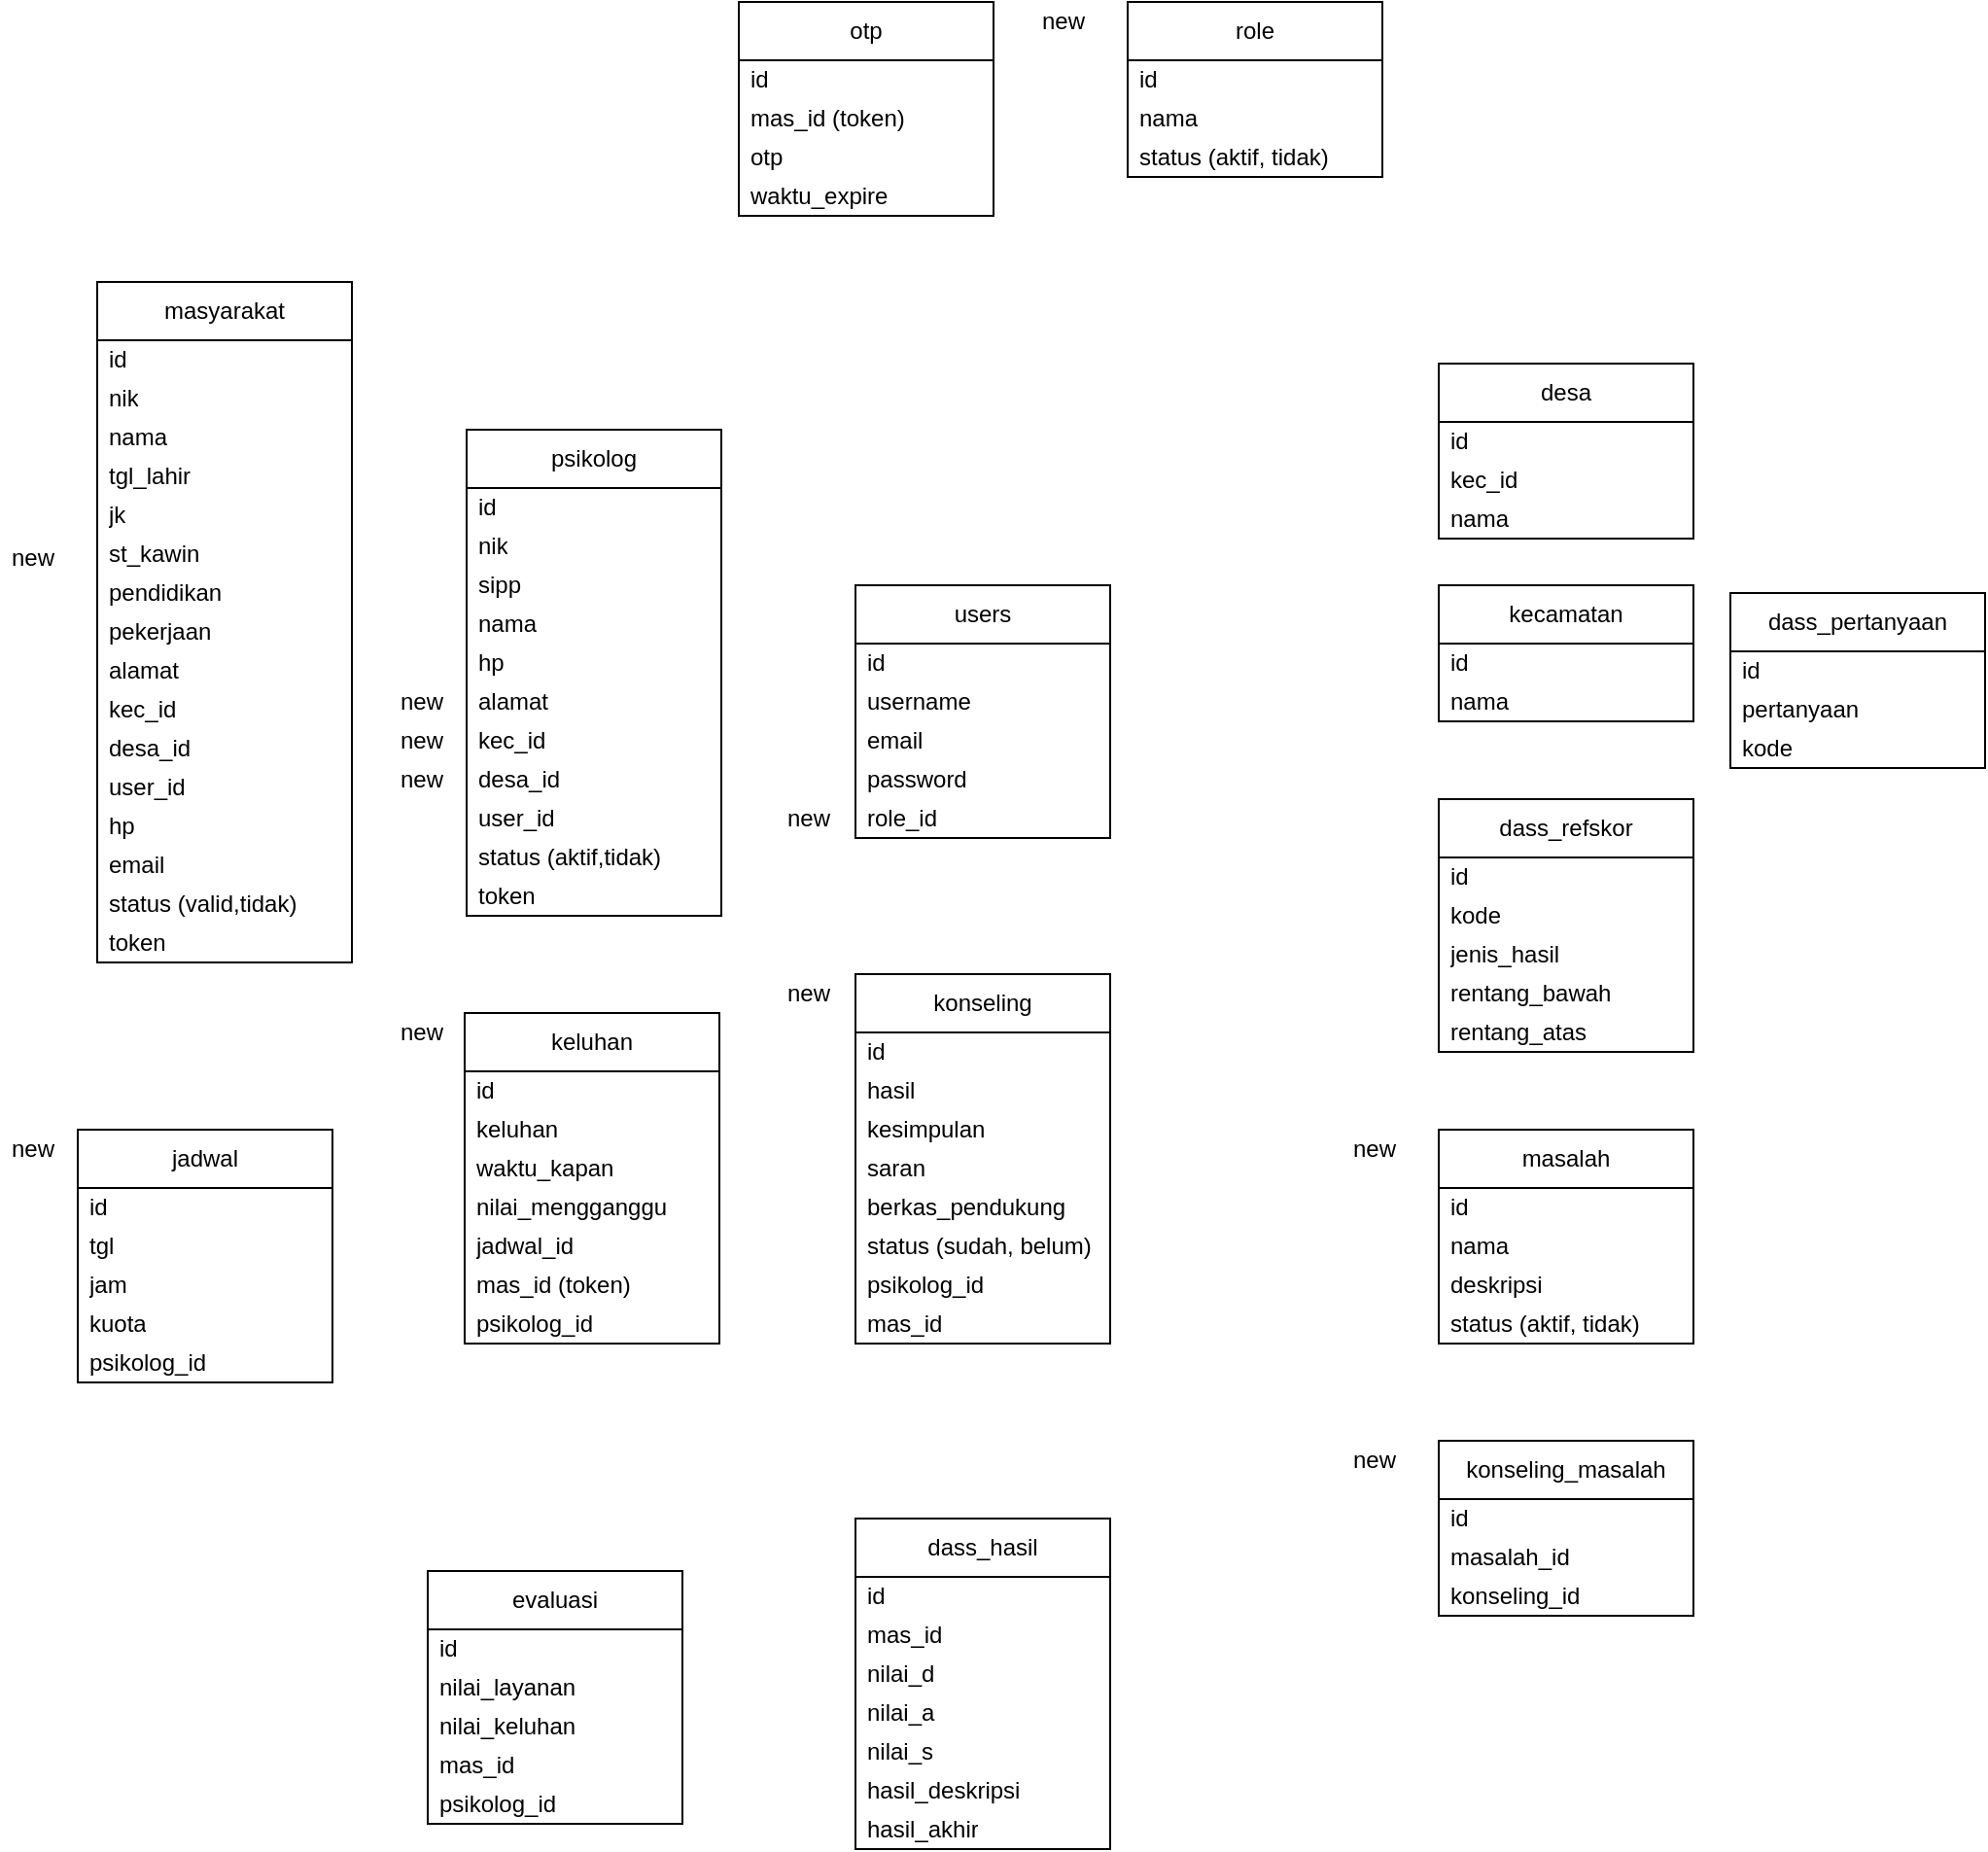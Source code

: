 <mxfile version="26.0.11">
  <diagram id="6a731a19-8d31-9384-78a2-239565b7b9f0" name="Page-1">
    <mxGraphModel dx="605" dy="465" grid="1" gridSize="10" guides="1" tooltips="1" connect="1" arrows="1" fold="1" page="1" pageScale="1" pageWidth="1169" pageHeight="827" background="none" math="0" shadow="0">
      <root>
        <mxCell id="0" />
        <mxCell id="1" parent="0" />
        <mxCell id="cCiW9AgQX1RRJQbk4KsR-2" value="masyarakat" style="swimlane;fontStyle=0;childLayout=stackLayout;horizontal=1;startSize=30;horizontalStack=0;resizeParent=1;resizeParentMax=0;resizeLast=0;collapsible=1;marginBottom=0;whiteSpace=wrap;html=1;" parent="1" vertex="1">
          <mxGeometry x="170" y="164" width="131" height="350" as="geometry" />
        </mxCell>
        <mxCell id="cCiW9AgQX1RRJQbk4KsR-3" value="id" style="text;strokeColor=none;fillColor=none;align=left;verticalAlign=middle;spacingLeft=4;spacingRight=4;overflow=hidden;points=[[0,0.5],[1,0.5]];portConstraint=eastwest;rotatable=0;whiteSpace=wrap;html=1;" parent="cCiW9AgQX1RRJQbk4KsR-2" vertex="1">
          <mxGeometry y="30" width="131" height="20" as="geometry" />
        </mxCell>
        <mxCell id="cCiW9AgQX1RRJQbk4KsR-4" value="nik" style="text;strokeColor=none;fillColor=none;align=left;verticalAlign=middle;spacingLeft=4;spacingRight=4;overflow=hidden;points=[[0,0.5],[1,0.5]];portConstraint=eastwest;rotatable=0;whiteSpace=wrap;html=1;" parent="cCiW9AgQX1RRJQbk4KsR-2" vertex="1">
          <mxGeometry y="50" width="131" height="20" as="geometry" />
        </mxCell>
        <mxCell id="cCiW9AgQX1RRJQbk4KsR-5" value="nama" style="text;strokeColor=none;fillColor=none;align=left;verticalAlign=middle;spacingLeft=4;spacingRight=4;overflow=hidden;points=[[0,0.5],[1,0.5]];portConstraint=eastwest;rotatable=0;whiteSpace=wrap;html=1;" parent="cCiW9AgQX1RRJQbk4KsR-2" vertex="1">
          <mxGeometry y="70" width="131" height="20" as="geometry" />
        </mxCell>
        <mxCell id="cCiW9AgQX1RRJQbk4KsR-54" value="tgl_lahir" style="text;strokeColor=none;fillColor=none;align=left;verticalAlign=middle;spacingLeft=4;spacingRight=4;overflow=hidden;points=[[0,0.5],[1,0.5]];portConstraint=eastwest;rotatable=0;whiteSpace=wrap;html=1;" parent="cCiW9AgQX1RRJQbk4KsR-2" vertex="1">
          <mxGeometry y="90" width="131" height="20" as="geometry" />
        </mxCell>
        <mxCell id="PTDPo2lhQ1AnAmsbdInq-1" value="jk" style="text;strokeColor=none;fillColor=none;align=left;verticalAlign=middle;spacingLeft=4;spacingRight=4;overflow=hidden;points=[[0,0.5],[1,0.5]];portConstraint=eastwest;rotatable=0;whiteSpace=wrap;html=1;" parent="cCiW9AgQX1RRJQbk4KsR-2" vertex="1">
          <mxGeometry y="110" width="131" height="20" as="geometry" />
        </mxCell>
        <mxCell id="SAgZOu8RjVkQt2vv_T1Z-7" value="st_kawin" style="text;strokeColor=none;fillColor=none;align=left;verticalAlign=middle;spacingLeft=4;spacingRight=4;overflow=hidden;points=[[0,0.5],[1,0.5]];portConstraint=eastwest;rotatable=0;whiteSpace=wrap;html=1;" parent="cCiW9AgQX1RRJQbk4KsR-2" vertex="1">
          <mxGeometry y="130" width="131" height="20" as="geometry" />
        </mxCell>
        <mxCell id="w9zc2ShkxQ4wf6HR-GeF-1" value="pendidikan" style="text;strokeColor=none;fillColor=none;align=left;verticalAlign=middle;spacingLeft=4;spacingRight=4;overflow=hidden;points=[[0,0.5],[1,0.5]];portConstraint=eastwest;rotatable=0;whiteSpace=wrap;html=1;" parent="cCiW9AgQX1RRJQbk4KsR-2" vertex="1">
          <mxGeometry y="150" width="131" height="20" as="geometry" />
        </mxCell>
        <mxCell id="w9zc2ShkxQ4wf6HR-GeF-2" value="pekerjaan" style="text;strokeColor=none;fillColor=none;align=left;verticalAlign=middle;spacingLeft=4;spacingRight=4;overflow=hidden;points=[[0,0.5],[1,0.5]];portConstraint=eastwest;rotatable=0;whiteSpace=wrap;html=1;" parent="cCiW9AgQX1RRJQbk4KsR-2" vertex="1">
          <mxGeometry y="170" width="131" height="20" as="geometry" />
        </mxCell>
        <mxCell id="cCiW9AgQX1RRJQbk4KsR-13" value="alamat" style="text;strokeColor=none;fillColor=none;align=left;verticalAlign=middle;spacingLeft=4;spacingRight=4;overflow=hidden;points=[[0,0.5],[1,0.5]];portConstraint=eastwest;rotatable=0;whiteSpace=wrap;html=1;" parent="cCiW9AgQX1RRJQbk4KsR-2" vertex="1">
          <mxGeometry y="190" width="131" height="20" as="geometry" />
        </mxCell>
        <mxCell id="cCiW9AgQX1RRJQbk4KsR-69" value="kec_id" style="text;strokeColor=none;fillColor=none;align=left;verticalAlign=middle;spacingLeft=4;spacingRight=4;overflow=hidden;points=[[0,0.5],[1,0.5]];portConstraint=eastwest;rotatable=0;whiteSpace=wrap;html=1;" parent="cCiW9AgQX1RRJQbk4KsR-2" vertex="1">
          <mxGeometry y="210" width="131" height="20" as="geometry" />
        </mxCell>
        <mxCell id="cCiW9AgQX1RRJQbk4KsR-68" value="desa_id" style="text;strokeColor=none;fillColor=none;align=left;verticalAlign=middle;spacingLeft=4;spacingRight=4;overflow=hidden;points=[[0,0.5],[1,0.5]];portConstraint=eastwest;rotatable=0;whiteSpace=wrap;html=1;" parent="cCiW9AgQX1RRJQbk4KsR-2" vertex="1">
          <mxGeometry y="230" width="131" height="20" as="geometry" />
        </mxCell>
        <mxCell id="cCiW9AgQX1RRJQbk4KsR-18" value="user_id" style="text;strokeColor=none;fillColor=none;align=left;verticalAlign=middle;spacingLeft=4;spacingRight=4;overflow=hidden;points=[[0,0.5],[1,0.5]];portConstraint=eastwest;rotatable=0;whiteSpace=wrap;html=1;" parent="cCiW9AgQX1RRJQbk4KsR-2" vertex="1">
          <mxGeometry y="250" width="131" height="20" as="geometry" />
        </mxCell>
        <mxCell id="cCiW9AgQX1RRJQbk4KsR-12" value="hp" style="text;strokeColor=none;fillColor=none;align=left;verticalAlign=middle;spacingLeft=4;spacingRight=4;overflow=hidden;points=[[0,0.5],[1,0.5]];portConstraint=eastwest;rotatable=0;whiteSpace=wrap;html=1;" parent="cCiW9AgQX1RRJQbk4KsR-2" vertex="1">
          <mxGeometry y="270" width="131" height="20" as="geometry" />
        </mxCell>
        <mxCell id="PTDPo2lhQ1AnAmsbdInq-2" value="email" style="text;strokeColor=none;fillColor=none;align=left;verticalAlign=middle;spacingLeft=4;spacingRight=4;overflow=hidden;points=[[0,0.5],[1,0.5]];portConstraint=eastwest;rotatable=0;whiteSpace=wrap;html=1;" parent="cCiW9AgQX1RRJQbk4KsR-2" vertex="1">
          <mxGeometry y="290" width="131" height="20" as="geometry" />
        </mxCell>
        <mxCell id="PTDPo2lhQ1AnAmsbdInq-3" value="status (valid,tidak)" style="text;strokeColor=none;fillColor=none;align=left;verticalAlign=middle;spacingLeft=4;spacingRight=4;overflow=hidden;points=[[0,0.5],[1,0.5]];portConstraint=eastwest;rotatable=0;whiteSpace=wrap;html=1;" parent="cCiW9AgQX1RRJQbk4KsR-2" vertex="1">
          <mxGeometry y="310" width="131" height="20" as="geometry" />
        </mxCell>
        <mxCell id="ynOYWQ8Fq5W7r-e-gFTf-2" value="token" style="text;strokeColor=none;fillColor=none;align=left;verticalAlign=middle;spacingLeft=4;spacingRight=4;overflow=hidden;points=[[0,0.5],[1,0.5]];portConstraint=eastwest;rotatable=0;whiteSpace=wrap;html=1;" parent="cCiW9AgQX1RRJQbk4KsR-2" vertex="1">
          <mxGeometry y="330" width="131" height="20" as="geometry" />
        </mxCell>
        <mxCell id="cCiW9AgQX1RRJQbk4KsR-6" value="psikolog" style="swimlane;fontStyle=0;childLayout=stackLayout;horizontal=1;startSize=30;horizontalStack=0;resizeParent=1;resizeParentMax=0;resizeLast=0;collapsible=1;marginBottom=0;whiteSpace=wrap;html=1;" parent="1" vertex="1">
          <mxGeometry x="360" y="240" width="131" height="250" as="geometry" />
        </mxCell>
        <mxCell id="cCiW9AgQX1RRJQbk4KsR-7" value="id" style="text;strokeColor=none;fillColor=none;align=left;verticalAlign=middle;spacingLeft=4;spacingRight=4;overflow=hidden;points=[[0,0.5],[1,0.5]];portConstraint=eastwest;rotatable=0;whiteSpace=wrap;html=1;" parent="cCiW9AgQX1RRJQbk4KsR-6" vertex="1">
          <mxGeometry y="30" width="131" height="20" as="geometry" />
        </mxCell>
        <mxCell id="cCiW9AgQX1RRJQbk4KsR-8" value="nik" style="text;strokeColor=none;fillColor=none;align=left;verticalAlign=middle;spacingLeft=4;spacingRight=4;overflow=hidden;points=[[0,0.5],[1,0.5]];portConstraint=eastwest;rotatable=0;whiteSpace=wrap;html=1;" parent="cCiW9AgQX1RRJQbk4KsR-6" vertex="1">
          <mxGeometry y="50" width="131" height="20" as="geometry" />
        </mxCell>
        <mxCell id="ynOYWQ8Fq5W7r-e-gFTf-4" value="sipp" style="text;strokeColor=none;fillColor=none;align=left;verticalAlign=middle;spacingLeft=4;spacingRight=4;overflow=hidden;points=[[0,0.5],[1,0.5]];portConstraint=eastwest;rotatable=0;whiteSpace=wrap;html=1;" parent="cCiW9AgQX1RRJQbk4KsR-6" vertex="1">
          <mxGeometry y="70" width="131" height="20" as="geometry" />
        </mxCell>
        <mxCell id="cCiW9AgQX1RRJQbk4KsR-9" value="nama" style="text;strokeColor=none;fillColor=none;align=left;verticalAlign=middle;spacingLeft=4;spacingRight=4;overflow=hidden;points=[[0,0.5],[1,0.5]];portConstraint=eastwest;rotatable=0;whiteSpace=wrap;html=1;" parent="cCiW9AgQX1RRJQbk4KsR-6" vertex="1">
          <mxGeometry y="90" width="131" height="20" as="geometry" />
        </mxCell>
        <mxCell id="cCiW9AgQX1RRJQbk4KsR-23" value="hp" style="text;strokeColor=none;fillColor=none;align=left;verticalAlign=middle;spacingLeft=4;spacingRight=4;overflow=hidden;points=[[0,0.5],[1,0.5]];portConstraint=eastwest;rotatable=0;whiteSpace=wrap;html=1;" parent="cCiW9AgQX1RRJQbk4KsR-6" vertex="1">
          <mxGeometry y="110" width="131" height="20" as="geometry" />
        </mxCell>
        <mxCell id="w9zc2ShkxQ4wf6HR-GeF-14" value="alamat" style="text;strokeColor=none;fillColor=none;align=left;verticalAlign=middle;spacingLeft=4;spacingRight=4;overflow=hidden;points=[[0,0.5],[1,0.5]];portConstraint=eastwest;rotatable=0;whiteSpace=wrap;html=1;" parent="cCiW9AgQX1RRJQbk4KsR-6" vertex="1">
          <mxGeometry y="130" width="131" height="20" as="geometry" />
        </mxCell>
        <mxCell id="w9zc2ShkxQ4wf6HR-GeF-10" value="kec_id" style="text;strokeColor=none;fillColor=none;align=left;verticalAlign=middle;spacingLeft=4;spacingRight=4;overflow=hidden;points=[[0,0.5],[1,0.5]];portConstraint=eastwest;rotatable=0;whiteSpace=wrap;html=1;" parent="cCiW9AgQX1RRJQbk4KsR-6" vertex="1">
          <mxGeometry y="150" width="131" height="20" as="geometry" />
        </mxCell>
        <mxCell id="w9zc2ShkxQ4wf6HR-GeF-11" value="desa_id" style="text;strokeColor=none;fillColor=none;align=left;verticalAlign=middle;spacingLeft=4;spacingRight=4;overflow=hidden;points=[[0,0.5],[1,0.5]];portConstraint=eastwest;rotatable=0;whiteSpace=wrap;html=1;" parent="cCiW9AgQX1RRJQbk4KsR-6" vertex="1">
          <mxGeometry y="170" width="131" height="20" as="geometry" />
        </mxCell>
        <mxCell id="ynOYWQ8Fq5W7r-e-gFTf-1" value="user_id" style="text;strokeColor=none;fillColor=none;align=left;verticalAlign=middle;spacingLeft=4;spacingRight=4;overflow=hidden;points=[[0,0.5],[1,0.5]];portConstraint=eastwest;rotatable=0;whiteSpace=wrap;html=1;" parent="cCiW9AgQX1RRJQbk4KsR-6" vertex="1">
          <mxGeometry y="190" width="131" height="20" as="geometry" />
        </mxCell>
        <mxCell id="cCiW9AgQX1RRJQbk4KsR-52" value="status (aktif,tidak)" style="text;strokeColor=none;fillColor=none;align=left;verticalAlign=middle;spacingLeft=4;spacingRight=4;overflow=hidden;points=[[0,0.5],[1,0.5]];portConstraint=eastwest;rotatable=0;whiteSpace=wrap;html=1;" parent="cCiW9AgQX1RRJQbk4KsR-6" vertex="1">
          <mxGeometry y="210" width="131" height="20" as="geometry" />
        </mxCell>
        <mxCell id="ynOYWQ8Fq5W7r-e-gFTf-3" value="token" style="text;strokeColor=none;fillColor=none;align=left;verticalAlign=middle;spacingLeft=4;spacingRight=4;overflow=hidden;points=[[0,0.5],[1,0.5]];portConstraint=eastwest;rotatable=0;whiteSpace=wrap;html=1;" parent="cCiW9AgQX1RRJQbk4KsR-6" vertex="1">
          <mxGeometry y="230" width="131" height="20" as="geometry" />
        </mxCell>
        <mxCell id="cCiW9AgQX1RRJQbk4KsR-15" value="users" style="swimlane;fontStyle=0;childLayout=stackLayout;horizontal=1;startSize=30;horizontalStack=0;resizeParent=1;resizeParentMax=0;resizeLast=0;collapsible=1;marginBottom=0;whiteSpace=wrap;html=1;" parent="1" vertex="1">
          <mxGeometry x="560" y="320" width="131" height="130" as="geometry" />
        </mxCell>
        <mxCell id="cCiW9AgQX1RRJQbk4KsR-16" value="id" style="text;strokeColor=none;fillColor=none;align=left;verticalAlign=middle;spacingLeft=4;spacingRight=4;overflow=hidden;points=[[0,0.5],[1,0.5]];portConstraint=eastwest;rotatable=0;whiteSpace=wrap;html=1;" parent="cCiW9AgQX1RRJQbk4KsR-15" vertex="1">
          <mxGeometry y="30" width="131" height="20" as="geometry" />
        </mxCell>
        <mxCell id="cCiW9AgQX1RRJQbk4KsR-17" value="username" style="text;strokeColor=none;fillColor=none;align=left;verticalAlign=middle;spacingLeft=4;spacingRight=4;overflow=hidden;points=[[0,0.5],[1,0.5]];portConstraint=eastwest;rotatable=0;whiteSpace=wrap;html=1;" parent="cCiW9AgQX1RRJQbk4KsR-15" vertex="1">
          <mxGeometry y="50" width="131" height="20" as="geometry" />
        </mxCell>
        <mxCell id="cCiW9AgQX1RRJQbk4KsR-22" value="email" style="text;strokeColor=none;fillColor=none;align=left;verticalAlign=middle;spacingLeft=4;spacingRight=4;overflow=hidden;points=[[0,0.5],[1,0.5]];portConstraint=eastwest;rotatable=0;whiteSpace=wrap;html=1;" parent="cCiW9AgQX1RRJQbk4KsR-15" vertex="1">
          <mxGeometry y="70" width="131" height="20" as="geometry" />
        </mxCell>
        <mxCell id="cCiW9AgQX1RRJQbk4KsR-19" value="password" style="text;strokeColor=none;fillColor=none;align=left;verticalAlign=middle;spacingLeft=4;spacingRight=4;overflow=hidden;points=[[0,0.5],[1,0.5]];portConstraint=eastwest;rotatable=0;whiteSpace=wrap;html=1;" parent="cCiW9AgQX1RRJQbk4KsR-15" vertex="1">
          <mxGeometry y="90" width="131" height="20" as="geometry" />
        </mxCell>
        <mxCell id="cCiW9AgQX1RRJQbk4KsR-20" value="role_id" style="text;strokeColor=none;fillColor=none;align=left;verticalAlign=middle;spacingLeft=4;spacingRight=4;overflow=hidden;points=[[0,0.5],[1,0.5]];portConstraint=eastwest;rotatable=0;whiteSpace=wrap;html=1;" parent="cCiW9AgQX1RRJQbk4KsR-15" vertex="1">
          <mxGeometry y="110" width="131" height="20" as="geometry" />
        </mxCell>
        <mxCell id="cCiW9AgQX1RRJQbk4KsR-24" value="jadwal" style="swimlane;fontStyle=0;childLayout=stackLayout;horizontal=1;startSize=30;horizontalStack=0;resizeParent=1;resizeParentMax=0;resizeLast=0;collapsible=1;marginBottom=0;whiteSpace=wrap;html=1;" parent="1" vertex="1">
          <mxGeometry x="160" y="600" width="131" height="130" as="geometry" />
        </mxCell>
        <mxCell id="cCiW9AgQX1RRJQbk4KsR-25" value="id" style="text;strokeColor=none;fillColor=none;align=left;verticalAlign=middle;spacingLeft=4;spacingRight=4;overflow=hidden;points=[[0,0.5],[1,0.5]];portConstraint=eastwest;rotatable=0;whiteSpace=wrap;html=1;" parent="cCiW9AgQX1RRJQbk4KsR-24" vertex="1">
          <mxGeometry y="30" width="131" height="20" as="geometry" />
        </mxCell>
        <mxCell id="cCiW9AgQX1RRJQbk4KsR-26" value="tgl" style="text;strokeColor=none;fillColor=none;align=left;verticalAlign=middle;spacingLeft=4;spacingRight=4;overflow=hidden;points=[[0,0.5],[1,0.5]];portConstraint=eastwest;rotatable=0;whiteSpace=wrap;html=1;" parent="cCiW9AgQX1RRJQbk4KsR-24" vertex="1">
          <mxGeometry y="50" width="131" height="20" as="geometry" />
        </mxCell>
        <mxCell id="cCiW9AgQX1RRJQbk4KsR-27" value="jam" style="text;strokeColor=none;fillColor=none;align=left;verticalAlign=middle;spacingLeft=4;spacingRight=4;overflow=hidden;points=[[0,0.5],[1,0.5]];portConstraint=eastwest;rotatable=0;whiteSpace=wrap;html=1;" parent="cCiW9AgQX1RRJQbk4KsR-24" vertex="1">
          <mxGeometry y="70" width="131" height="20" as="geometry" />
        </mxCell>
        <mxCell id="cCiW9AgQX1RRJQbk4KsR-28" value="kuota" style="text;strokeColor=none;fillColor=none;align=left;verticalAlign=middle;spacingLeft=4;spacingRight=4;overflow=hidden;points=[[0,0.5],[1,0.5]];portConstraint=eastwest;rotatable=0;whiteSpace=wrap;html=1;" parent="cCiW9AgQX1RRJQbk4KsR-24" vertex="1">
          <mxGeometry y="90" width="131" height="20" as="geometry" />
        </mxCell>
        <mxCell id="cCiW9AgQX1RRJQbk4KsR-29" value="psikolog_id" style="text;strokeColor=none;fillColor=none;align=left;verticalAlign=middle;spacingLeft=4;spacingRight=4;overflow=hidden;points=[[0,0.5],[1,0.5]];portConstraint=eastwest;rotatable=0;whiteSpace=wrap;html=1;" parent="cCiW9AgQX1RRJQbk4KsR-24" vertex="1">
          <mxGeometry y="110" width="131" height="20" as="geometry" />
        </mxCell>
        <mxCell id="cCiW9AgQX1RRJQbk4KsR-31" value="keluhan" style="swimlane;fontStyle=0;childLayout=stackLayout;horizontal=1;startSize=30;horizontalStack=0;resizeParent=1;resizeParentMax=0;resizeLast=0;collapsible=1;marginBottom=0;whiteSpace=wrap;html=1;" parent="1" vertex="1">
          <mxGeometry x="359" y="540" width="131" height="170" as="geometry" />
        </mxCell>
        <mxCell id="cCiW9AgQX1RRJQbk4KsR-32" value="id" style="text;strokeColor=none;fillColor=none;align=left;verticalAlign=middle;spacingLeft=4;spacingRight=4;overflow=hidden;points=[[0,0.5],[1,0.5]];portConstraint=eastwest;rotatable=0;whiteSpace=wrap;html=1;" parent="cCiW9AgQX1RRJQbk4KsR-31" vertex="1">
          <mxGeometry y="30" width="131" height="20" as="geometry" />
        </mxCell>
        <mxCell id="cCiW9AgQX1RRJQbk4KsR-71" value="keluhan" style="text;strokeColor=none;fillColor=none;align=left;verticalAlign=middle;spacingLeft=4;spacingRight=4;overflow=hidden;points=[[0,0.5],[1,0.5]];portConstraint=eastwest;rotatable=0;whiteSpace=wrap;html=1;" parent="cCiW9AgQX1RRJQbk4KsR-31" vertex="1">
          <mxGeometry y="50" width="131" height="20" as="geometry" />
        </mxCell>
        <mxCell id="cCiW9AgQX1RRJQbk4KsR-72" value="waktu_kapan" style="text;strokeColor=none;fillColor=none;align=left;verticalAlign=middle;spacingLeft=4;spacingRight=4;overflow=hidden;points=[[0,0.5],[1,0.5]];portConstraint=eastwest;rotatable=0;whiteSpace=wrap;html=1;" parent="cCiW9AgQX1RRJQbk4KsR-31" vertex="1">
          <mxGeometry y="70" width="131" height="20" as="geometry" />
        </mxCell>
        <mxCell id="cCiW9AgQX1RRJQbk4KsR-73" value="nilai_mengganggu" style="text;strokeColor=none;fillColor=none;align=left;verticalAlign=middle;spacingLeft=4;spacingRight=4;overflow=hidden;points=[[0,0.5],[1,0.5]];portConstraint=eastwest;rotatable=0;whiteSpace=wrap;html=1;" parent="cCiW9AgQX1RRJQbk4KsR-31" vertex="1">
          <mxGeometry y="90" width="131" height="20" as="geometry" />
        </mxCell>
        <mxCell id="ynOYWQ8Fq5W7r-e-gFTf-5" value="jadwal_id" style="text;strokeColor=none;fillColor=none;align=left;verticalAlign=middle;spacingLeft=4;spacingRight=4;overflow=hidden;points=[[0,0.5],[1,0.5]];portConstraint=eastwest;rotatable=0;whiteSpace=wrap;html=1;" parent="cCiW9AgQX1RRJQbk4KsR-31" vertex="1">
          <mxGeometry y="110" width="131" height="20" as="geometry" />
        </mxCell>
        <mxCell id="cCiW9AgQX1RRJQbk4KsR-37" value="mas_id (token)" style="text;strokeColor=none;fillColor=none;align=left;verticalAlign=middle;spacingLeft=4;spacingRight=4;overflow=hidden;points=[[0,0.5],[1,0.5]];portConstraint=eastwest;rotatable=0;whiteSpace=wrap;html=1;" parent="cCiW9AgQX1RRJQbk4KsR-31" vertex="1">
          <mxGeometry y="130" width="131" height="20" as="geometry" />
        </mxCell>
        <mxCell id="ynOYWQ8Fq5W7r-e-gFTf-8" value="psikolog_id" style="text;strokeColor=none;fillColor=none;align=left;verticalAlign=middle;spacingLeft=4;spacingRight=4;overflow=hidden;points=[[0,0.5],[1,0.5]];portConstraint=eastwest;rotatable=0;whiteSpace=wrap;html=1;" parent="cCiW9AgQX1RRJQbk4KsR-31" vertex="1">
          <mxGeometry y="150" width="131" height="20" as="geometry" />
        </mxCell>
        <mxCell id="cCiW9AgQX1RRJQbk4KsR-38" value="konseling" style="swimlane;fontStyle=0;childLayout=stackLayout;horizontal=1;startSize=30;horizontalStack=0;resizeParent=1;resizeParentMax=0;resizeLast=0;collapsible=1;marginBottom=0;whiteSpace=wrap;html=1;" parent="1" vertex="1">
          <mxGeometry x="560" y="520" width="131" height="190" as="geometry" />
        </mxCell>
        <mxCell id="cCiW9AgQX1RRJQbk4KsR-39" value="id" style="text;strokeColor=none;fillColor=none;align=left;verticalAlign=middle;spacingLeft=4;spacingRight=4;overflow=hidden;points=[[0,0.5],[1,0.5]];portConstraint=eastwest;rotatable=0;whiteSpace=wrap;html=1;" parent="cCiW9AgQX1RRJQbk4KsR-38" vertex="1">
          <mxGeometry y="30" width="131" height="20" as="geometry" />
        </mxCell>
        <mxCell id="cCiW9AgQX1RRJQbk4KsR-40" value="hasil" style="text;strokeColor=none;fillColor=none;align=left;verticalAlign=middle;spacingLeft=4;spacingRight=4;overflow=hidden;points=[[0,0.5],[1,0.5]];portConstraint=eastwest;rotatable=0;whiteSpace=wrap;html=1;" parent="cCiW9AgQX1RRJQbk4KsR-38" vertex="1">
          <mxGeometry y="50" width="131" height="20" as="geometry" />
        </mxCell>
        <mxCell id="85tIyuSAlhnRtM-xL8_g-8" value="kesimpulan" style="text;strokeColor=none;fillColor=none;align=left;verticalAlign=middle;spacingLeft=4;spacingRight=4;overflow=hidden;points=[[0,0.5],[1,0.5]];portConstraint=eastwest;rotatable=0;whiteSpace=wrap;html=1;" parent="cCiW9AgQX1RRJQbk4KsR-38" vertex="1">
          <mxGeometry y="70" width="131" height="20" as="geometry" />
        </mxCell>
        <mxCell id="85tIyuSAlhnRtM-xL8_g-10" value="saran" style="text;strokeColor=none;fillColor=none;align=left;verticalAlign=middle;spacingLeft=4;spacingRight=4;overflow=hidden;points=[[0,0.5],[1,0.5]];portConstraint=eastwest;rotatable=0;whiteSpace=wrap;html=1;" parent="cCiW9AgQX1RRJQbk4KsR-38" vertex="1">
          <mxGeometry y="90" width="131" height="20" as="geometry" />
        </mxCell>
        <mxCell id="cCiW9AgQX1RRJQbk4KsR-42" value="berkas_pendukung" style="text;strokeColor=none;fillColor=none;align=left;verticalAlign=middle;spacingLeft=4;spacingRight=4;overflow=hidden;points=[[0,0.5],[1,0.5]];portConstraint=eastwest;rotatable=0;whiteSpace=wrap;html=1;" parent="cCiW9AgQX1RRJQbk4KsR-38" vertex="1">
          <mxGeometry y="110" width="131" height="20" as="geometry" />
        </mxCell>
        <mxCell id="cCiW9AgQX1RRJQbk4KsR-76" value="status (sudah, belum)" style="text;strokeColor=none;fillColor=none;align=left;verticalAlign=middle;spacingLeft=4;spacingRight=4;overflow=hidden;points=[[0,0.5],[1,0.5]];portConstraint=eastwest;rotatable=0;whiteSpace=wrap;html=1;" parent="cCiW9AgQX1RRJQbk4KsR-38" vertex="1">
          <mxGeometry y="130" width="131" height="20" as="geometry" />
        </mxCell>
        <mxCell id="cCiW9AgQX1RRJQbk4KsR-43" value="psikolog_id" style="text;strokeColor=none;fillColor=none;align=left;verticalAlign=middle;spacingLeft=4;spacingRight=4;overflow=hidden;points=[[0,0.5],[1,0.5]];portConstraint=eastwest;rotatable=0;whiteSpace=wrap;html=1;" parent="cCiW9AgQX1RRJQbk4KsR-38" vertex="1">
          <mxGeometry y="150" width="131" height="20" as="geometry" />
        </mxCell>
        <mxCell id="cCiW9AgQX1RRJQbk4KsR-44" value="mas_id" style="text;strokeColor=none;fillColor=none;align=left;verticalAlign=middle;spacingLeft=4;spacingRight=4;overflow=hidden;points=[[0,0.5],[1,0.5]];portConstraint=eastwest;rotatable=0;whiteSpace=wrap;html=1;" parent="cCiW9AgQX1RRJQbk4KsR-38" vertex="1">
          <mxGeometry y="170" width="131" height="20" as="geometry" />
        </mxCell>
        <mxCell id="cCiW9AgQX1RRJQbk4KsR-45" value="evaluasi" style="swimlane;fontStyle=0;childLayout=stackLayout;horizontal=1;startSize=30;horizontalStack=0;resizeParent=1;resizeParentMax=0;resizeLast=0;collapsible=1;marginBottom=0;whiteSpace=wrap;html=1;" parent="1" vertex="1">
          <mxGeometry x="340" y="827" width="131" height="130" as="geometry" />
        </mxCell>
        <mxCell id="cCiW9AgQX1RRJQbk4KsR-46" value="id" style="text;strokeColor=none;fillColor=none;align=left;verticalAlign=middle;spacingLeft=4;spacingRight=4;overflow=hidden;points=[[0,0.5],[1,0.5]];portConstraint=eastwest;rotatable=0;whiteSpace=wrap;html=1;" parent="cCiW9AgQX1RRJQbk4KsR-45" vertex="1">
          <mxGeometry y="30" width="131" height="20" as="geometry" />
        </mxCell>
        <mxCell id="cCiW9AgQX1RRJQbk4KsR-47" value="nilai_layanan" style="text;strokeColor=none;fillColor=none;align=left;verticalAlign=middle;spacingLeft=4;spacingRight=4;overflow=hidden;points=[[0,0.5],[1,0.5]];portConstraint=eastwest;rotatable=0;whiteSpace=wrap;html=1;" parent="cCiW9AgQX1RRJQbk4KsR-45" vertex="1">
          <mxGeometry y="50" width="131" height="20" as="geometry" />
        </mxCell>
        <mxCell id="cCiW9AgQX1RRJQbk4KsR-74" value="nilai_keluhan" style="text;strokeColor=none;fillColor=none;align=left;verticalAlign=middle;spacingLeft=4;spacingRight=4;overflow=hidden;points=[[0,0.5],[1,0.5]];portConstraint=eastwest;rotatable=0;whiteSpace=wrap;html=1;" parent="cCiW9AgQX1RRJQbk4KsR-45" vertex="1">
          <mxGeometry y="70" width="131" height="20" as="geometry" />
        </mxCell>
        <mxCell id="cCiW9AgQX1RRJQbk4KsR-51" value="mas_id" style="text;strokeColor=none;fillColor=none;align=left;verticalAlign=middle;spacingLeft=4;spacingRight=4;overflow=hidden;points=[[0,0.5],[1,0.5]];portConstraint=eastwest;rotatable=0;whiteSpace=wrap;html=1;" parent="cCiW9AgQX1RRJQbk4KsR-45" vertex="1">
          <mxGeometry y="90" width="131" height="20" as="geometry" />
        </mxCell>
        <mxCell id="cCiW9AgQX1RRJQbk4KsR-75" value="psikolog_id" style="text;strokeColor=none;fillColor=none;align=left;verticalAlign=middle;spacingLeft=4;spacingRight=4;overflow=hidden;points=[[0,0.5],[1,0.5]];portConstraint=eastwest;rotatable=0;whiteSpace=wrap;html=1;" parent="cCiW9AgQX1RRJQbk4KsR-45" vertex="1">
          <mxGeometry y="110" width="131" height="20" as="geometry" />
        </mxCell>
        <mxCell id="cCiW9AgQX1RRJQbk4KsR-55" value="dass_pertanyaan" style="swimlane;fontStyle=0;childLayout=stackLayout;horizontal=1;startSize=30;horizontalStack=0;resizeParent=1;resizeParentMax=0;resizeLast=0;collapsible=1;marginBottom=0;whiteSpace=wrap;html=1;" parent="1" vertex="1">
          <mxGeometry x="1010" y="324" width="131" height="90" as="geometry" />
        </mxCell>
        <mxCell id="cCiW9AgQX1RRJQbk4KsR-56" value="id" style="text;strokeColor=none;fillColor=none;align=left;verticalAlign=middle;spacingLeft=4;spacingRight=4;overflow=hidden;points=[[0,0.5],[1,0.5]];portConstraint=eastwest;rotatable=0;whiteSpace=wrap;html=1;" parent="cCiW9AgQX1RRJQbk4KsR-55" vertex="1">
          <mxGeometry y="30" width="131" height="20" as="geometry" />
        </mxCell>
        <mxCell id="cCiW9AgQX1RRJQbk4KsR-57" value="pertanyaan" style="text;strokeColor=none;fillColor=none;align=left;verticalAlign=middle;spacingLeft=4;spacingRight=4;overflow=hidden;points=[[0,0.5],[1,0.5]];portConstraint=eastwest;rotatable=0;whiteSpace=wrap;html=1;" parent="cCiW9AgQX1RRJQbk4KsR-55" vertex="1">
          <mxGeometry y="50" width="131" height="20" as="geometry" />
        </mxCell>
        <mxCell id="cCiW9AgQX1RRJQbk4KsR-58" value="kode" style="text;strokeColor=none;fillColor=none;align=left;verticalAlign=middle;spacingLeft=4;spacingRight=4;overflow=hidden;points=[[0,0.5],[1,0.5]];portConstraint=eastwest;rotatable=0;whiteSpace=wrap;html=1;" parent="cCiW9AgQX1RRJQbk4KsR-55" vertex="1">
          <mxGeometry y="70" width="131" height="20" as="geometry" />
        </mxCell>
        <mxCell id="cCiW9AgQX1RRJQbk4KsR-61" value="dass_hasil" style="swimlane;fontStyle=0;childLayout=stackLayout;horizontal=1;startSize=30;horizontalStack=0;resizeParent=1;resizeParentMax=0;resizeLast=0;collapsible=1;marginBottom=0;whiteSpace=wrap;html=1;" parent="1" vertex="1">
          <mxGeometry x="560" y="800" width="131" height="170" as="geometry" />
        </mxCell>
        <mxCell id="cCiW9AgQX1RRJQbk4KsR-62" value="id" style="text;strokeColor=none;fillColor=none;align=left;verticalAlign=middle;spacingLeft=4;spacingRight=4;overflow=hidden;points=[[0,0.5],[1,0.5]];portConstraint=eastwest;rotatable=0;whiteSpace=wrap;html=1;" parent="cCiW9AgQX1RRJQbk4KsR-61" vertex="1">
          <mxGeometry y="30" width="131" height="20" as="geometry" />
        </mxCell>
        <mxCell id="cCiW9AgQX1RRJQbk4KsR-65" value="mas_id" style="text;strokeColor=none;fillColor=none;align=left;verticalAlign=middle;spacingLeft=4;spacingRight=4;overflow=hidden;points=[[0,0.5],[1,0.5]];portConstraint=eastwest;rotatable=0;whiteSpace=wrap;html=1;" parent="cCiW9AgQX1RRJQbk4KsR-61" vertex="1">
          <mxGeometry y="50" width="131" height="20" as="geometry" />
        </mxCell>
        <mxCell id="cCiW9AgQX1RRJQbk4KsR-63" value="nilai_d" style="text;strokeColor=none;fillColor=none;align=left;verticalAlign=middle;spacingLeft=4;spacingRight=4;overflow=hidden;points=[[0,0.5],[1,0.5]];portConstraint=eastwest;rotatable=0;whiteSpace=wrap;html=1;" parent="cCiW9AgQX1RRJQbk4KsR-61" vertex="1">
          <mxGeometry y="70" width="131" height="20" as="geometry" />
        </mxCell>
        <mxCell id="cCiW9AgQX1RRJQbk4KsR-64" value="nilai_a" style="text;strokeColor=none;fillColor=none;align=left;verticalAlign=middle;spacingLeft=4;spacingRight=4;overflow=hidden;points=[[0,0.5],[1,0.5]];portConstraint=eastwest;rotatable=0;whiteSpace=wrap;html=1;" parent="cCiW9AgQX1RRJQbk4KsR-61" vertex="1">
          <mxGeometry y="90" width="131" height="20" as="geometry" />
        </mxCell>
        <mxCell id="cCiW9AgQX1RRJQbk4KsR-66" value="nilai_s" style="text;strokeColor=none;fillColor=none;align=left;verticalAlign=middle;spacingLeft=4;spacingRight=4;overflow=hidden;points=[[0,0.5],[1,0.5]];portConstraint=eastwest;rotatable=0;whiteSpace=wrap;html=1;" parent="cCiW9AgQX1RRJQbk4KsR-61" vertex="1">
          <mxGeometry y="110" width="131" height="20" as="geometry" />
        </mxCell>
        <mxCell id="SAgZOu8RjVkQt2vv_T1Z-1" value="hasil_deskripsi" style="text;strokeColor=none;fillColor=none;align=left;verticalAlign=middle;spacingLeft=4;spacingRight=4;overflow=hidden;points=[[0,0.5],[1,0.5]];portConstraint=eastwest;rotatable=0;whiteSpace=wrap;html=1;" parent="cCiW9AgQX1RRJQbk4KsR-61" vertex="1">
          <mxGeometry y="130" width="131" height="20" as="geometry" />
        </mxCell>
        <mxCell id="bapF4ZEDzzLjQboLTo4N-8" value="hasil_akhir" style="text;strokeColor=none;fillColor=none;align=left;verticalAlign=middle;spacingLeft=4;spacingRight=4;overflow=hidden;points=[[0,0.5],[1,0.5]];portConstraint=eastwest;rotatable=0;whiteSpace=wrap;html=1;" parent="cCiW9AgQX1RRJQbk4KsR-61" vertex="1">
          <mxGeometry y="150" width="131" height="20" as="geometry" />
        </mxCell>
        <mxCell id="cCiW9AgQX1RRJQbk4KsR-77" value="desa" style="swimlane;fontStyle=0;childLayout=stackLayout;horizontal=1;startSize=30;horizontalStack=0;resizeParent=1;resizeParentMax=0;resizeLast=0;collapsible=1;marginBottom=0;whiteSpace=wrap;html=1;" parent="1" vertex="1">
          <mxGeometry x="860" y="206" width="131" height="90" as="geometry" />
        </mxCell>
        <mxCell id="cCiW9AgQX1RRJQbk4KsR-78" value="id" style="text;strokeColor=none;fillColor=none;align=left;verticalAlign=middle;spacingLeft=4;spacingRight=4;overflow=hidden;points=[[0,0.5],[1,0.5]];portConstraint=eastwest;rotatable=0;whiteSpace=wrap;html=1;" parent="cCiW9AgQX1RRJQbk4KsR-77" vertex="1">
          <mxGeometry y="30" width="131" height="20" as="geometry" />
        </mxCell>
        <mxCell id="cCiW9AgQX1RRJQbk4KsR-79" value="kec_id" style="text;strokeColor=none;fillColor=none;align=left;verticalAlign=middle;spacingLeft=4;spacingRight=4;overflow=hidden;points=[[0,0.5],[1,0.5]];portConstraint=eastwest;rotatable=0;whiteSpace=wrap;html=1;" parent="cCiW9AgQX1RRJQbk4KsR-77" vertex="1">
          <mxGeometry y="50" width="131" height="20" as="geometry" />
        </mxCell>
        <mxCell id="cCiW9AgQX1RRJQbk4KsR-80" value="nama" style="text;strokeColor=none;fillColor=none;align=left;verticalAlign=middle;spacingLeft=4;spacingRight=4;overflow=hidden;points=[[0,0.5],[1,0.5]];portConstraint=eastwest;rotatable=0;whiteSpace=wrap;html=1;" parent="cCiW9AgQX1RRJQbk4KsR-77" vertex="1">
          <mxGeometry y="70" width="131" height="20" as="geometry" />
        </mxCell>
        <mxCell id="cCiW9AgQX1RRJQbk4KsR-83" value="kecamatan" style="swimlane;fontStyle=0;childLayout=stackLayout;horizontal=1;startSize=30;horizontalStack=0;resizeParent=1;resizeParentMax=0;resizeLast=0;collapsible=1;marginBottom=0;whiteSpace=wrap;html=1;" parent="1" vertex="1">
          <mxGeometry x="860" y="320" width="131" height="70" as="geometry" />
        </mxCell>
        <mxCell id="cCiW9AgQX1RRJQbk4KsR-84" value="id" style="text;strokeColor=none;fillColor=none;align=left;verticalAlign=middle;spacingLeft=4;spacingRight=4;overflow=hidden;points=[[0,0.5],[1,0.5]];portConstraint=eastwest;rotatable=0;whiteSpace=wrap;html=1;" parent="cCiW9AgQX1RRJQbk4KsR-83" vertex="1">
          <mxGeometry y="30" width="131" height="20" as="geometry" />
        </mxCell>
        <mxCell id="cCiW9AgQX1RRJQbk4KsR-86" value="nama" style="text;strokeColor=none;fillColor=none;align=left;verticalAlign=middle;spacingLeft=4;spacingRight=4;overflow=hidden;points=[[0,0.5],[1,0.5]];portConstraint=eastwest;rotatable=0;whiteSpace=wrap;html=1;" parent="cCiW9AgQX1RRJQbk4KsR-83" vertex="1">
          <mxGeometry y="50" width="131" height="20" as="geometry" />
        </mxCell>
        <mxCell id="bapF4ZEDzzLjQboLTo4N-1" value="dass_refskor" style="swimlane;fontStyle=0;childLayout=stackLayout;horizontal=1;startSize=30;horizontalStack=0;resizeParent=1;resizeParentMax=0;resizeLast=0;collapsible=1;marginBottom=0;whiteSpace=wrap;html=1;" parent="1" vertex="1">
          <mxGeometry x="860" y="430" width="131" height="130" as="geometry" />
        </mxCell>
        <mxCell id="bapF4ZEDzzLjQboLTo4N-2" value="id" style="text;strokeColor=none;fillColor=none;align=left;verticalAlign=middle;spacingLeft=4;spacingRight=4;overflow=hidden;points=[[0,0.5],[1,0.5]];portConstraint=eastwest;rotatable=0;whiteSpace=wrap;html=1;" parent="bapF4ZEDzzLjQboLTo4N-1" vertex="1">
          <mxGeometry y="30" width="131" height="20" as="geometry" />
        </mxCell>
        <mxCell id="bapF4ZEDzzLjQboLTo4N-3" value="&lt;div&gt;kode&lt;/div&gt;" style="text;strokeColor=none;fillColor=none;align=left;verticalAlign=middle;spacingLeft=4;spacingRight=4;overflow=hidden;points=[[0,0.5],[1,0.5]];portConstraint=eastwest;rotatable=0;whiteSpace=wrap;html=1;" parent="bapF4ZEDzzLjQboLTo4N-1" vertex="1">
          <mxGeometry y="50" width="131" height="20" as="geometry" />
        </mxCell>
        <mxCell id="bapF4ZEDzzLjQboLTo4N-4" value="jenis_hasil" style="text;strokeColor=none;fillColor=none;align=left;verticalAlign=middle;spacingLeft=4;spacingRight=4;overflow=hidden;points=[[0,0.5],[1,0.5]];portConstraint=eastwest;rotatable=0;whiteSpace=wrap;html=1;" parent="bapF4ZEDzzLjQboLTo4N-1" vertex="1">
          <mxGeometry y="70" width="131" height="20" as="geometry" />
        </mxCell>
        <mxCell id="bapF4ZEDzzLjQboLTo4N-5" value="rentang_bawah" style="text;strokeColor=none;fillColor=none;align=left;verticalAlign=middle;spacingLeft=4;spacingRight=4;overflow=hidden;points=[[0,0.5],[1,0.5]];portConstraint=eastwest;rotatable=0;whiteSpace=wrap;html=1;" parent="bapF4ZEDzzLjQboLTo4N-1" vertex="1">
          <mxGeometry y="90" width="131" height="20" as="geometry" />
        </mxCell>
        <mxCell id="bapF4ZEDzzLjQboLTo4N-6" value="rentang_atas" style="text;strokeColor=none;fillColor=none;align=left;verticalAlign=middle;spacingLeft=4;spacingRight=4;overflow=hidden;points=[[0,0.5],[1,0.5]];portConstraint=eastwest;rotatable=0;whiteSpace=wrap;html=1;" parent="bapF4ZEDzzLjQboLTo4N-1" vertex="1">
          <mxGeometry y="110" width="131" height="20" as="geometry" />
        </mxCell>
        <mxCell id="PTDPo2lhQ1AnAmsbdInq-5" value="otp" style="swimlane;fontStyle=0;childLayout=stackLayout;horizontal=1;startSize=30;horizontalStack=0;resizeParent=1;resizeParentMax=0;resizeLast=0;collapsible=1;marginBottom=0;whiteSpace=wrap;html=1;" parent="1" vertex="1">
          <mxGeometry x="500" y="20" width="131" height="110" as="geometry" />
        </mxCell>
        <mxCell id="PTDPo2lhQ1AnAmsbdInq-6" value="id" style="text;strokeColor=none;fillColor=none;align=left;verticalAlign=middle;spacingLeft=4;spacingRight=4;overflow=hidden;points=[[0,0.5],[1,0.5]];portConstraint=eastwest;rotatable=0;whiteSpace=wrap;html=1;" parent="PTDPo2lhQ1AnAmsbdInq-5" vertex="1">
          <mxGeometry y="30" width="131" height="20" as="geometry" />
        </mxCell>
        <mxCell id="PTDPo2lhQ1AnAmsbdInq-7" value="mas_id (token)" style="text;strokeColor=none;fillColor=none;align=left;verticalAlign=middle;spacingLeft=4;spacingRight=4;overflow=hidden;points=[[0,0.5],[1,0.5]];portConstraint=eastwest;rotatable=0;whiteSpace=wrap;html=1;" parent="PTDPo2lhQ1AnAmsbdInq-5" vertex="1">
          <mxGeometry y="50" width="131" height="20" as="geometry" />
        </mxCell>
        <mxCell id="PTDPo2lhQ1AnAmsbdInq-8" value="otp" style="text;strokeColor=none;fillColor=none;align=left;verticalAlign=middle;spacingLeft=4;spacingRight=4;overflow=hidden;points=[[0,0.5],[1,0.5]];portConstraint=eastwest;rotatable=0;whiteSpace=wrap;html=1;" parent="PTDPo2lhQ1AnAmsbdInq-5" vertex="1">
          <mxGeometry y="70" width="131" height="20" as="geometry" />
        </mxCell>
        <mxCell id="PTDPo2lhQ1AnAmsbdInq-9" value="waktu_expire" style="text;strokeColor=none;fillColor=none;align=left;verticalAlign=middle;spacingLeft=4;spacingRight=4;overflow=hidden;points=[[0,0.5],[1,0.5]];portConstraint=eastwest;rotatable=0;whiteSpace=wrap;html=1;" parent="PTDPo2lhQ1AnAmsbdInq-5" vertex="1">
          <mxGeometry y="90" width="131" height="20" as="geometry" />
        </mxCell>
        <mxCell id="SAgZOu8RjVkQt2vv_T1Z-8" value="new" style="text;strokeColor=none;fillColor=none;align=left;verticalAlign=middle;spacingLeft=4;spacingRight=4;overflow=hidden;points=[[0,0.5],[1,0.5]];portConstraint=eastwest;rotatable=0;whiteSpace=wrap;html=1;" parent="1" vertex="1">
          <mxGeometry x="120" y="296" width="50" height="20" as="geometry" />
        </mxCell>
        <mxCell id="SAgZOu8RjVkQt2vv_T1Z-9" value="new" style="text;strokeColor=none;fillColor=none;align=left;verticalAlign=middle;spacingLeft=4;spacingRight=4;overflow=hidden;points=[[0,0.5],[1,0.5]];portConstraint=eastwest;rotatable=0;whiteSpace=wrap;html=1;" parent="1" vertex="1">
          <mxGeometry x="320" y="540" width="50" height="20" as="geometry" />
        </mxCell>
        <mxCell id="SAgZOu8RjVkQt2vv_T1Z-10" value="new" style="text;strokeColor=none;fillColor=none;align=left;verticalAlign=middle;spacingLeft=4;spacingRight=4;overflow=hidden;points=[[0,0.5],[1,0.5]];portConstraint=eastwest;rotatable=0;whiteSpace=wrap;html=1;" parent="1" vertex="1">
          <mxGeometry x="120" y="600" width="50" height="20" as="geometry" />
        </mxCell>
        <mxCell id="w9zc2ShkxQ4wf6HR-GeF-3" value="new" style="text;strokeColor=none;fillColor=none;align=left;verticalAlign=middle;spacingLeft=4;spacingRight=4;overflow=hidden;points=[[0,0.5],[1,0.5]];portConstraint=eastwest;rotatable=0;whiteSpace=wrap;html=1;" parent="1" vertex="1">
          <mxGeometry x="519" y="520" width="50" height="20" as="geometry" />
        </mxCell>
        <mxCell id="w9zc2ShkxQ4wf6HR-GeF-4" value="role" style="swimlane;fontStyle=0;childLayout=stackLayout;horizontal=1;startSize=30;horizontalStack=0;resizeParent=1;resizeParentMax=0;resizeLast=0;collapsible=1;marginBottom=0;whiteSpace=wrap;html=1;" parent="1" vertex="1">
          <mxGeometry x="700" y="20" width="131" height="90" as="geometry" />
        </mxCell>
        <mxCell id="w9zc2ShkxQ4wf6HR-GeF-5" value="id" style="text;strokeColor=none;fillColor=none;align=left;verticalAlign=middle;spacingLeft=4;spacingRight=4;overflow=hidden;points=[[0,0.5],[1,0.5]];portConstraint=eastwest;rotatable=0;whiteSpace=wrap;html=1;" parent="w9zc2ShkxQ4wf6HR-GeF-4" vertex="1">
          <mxGeometry y="30" width="131" height="20" as="geometry" />
        </mxCell>
        <mxCell id="w9zc2ShkxQ4wf6HR-GeF-6" value="nama" style="text;strokeColor=none;fillColor=none;align=left;verticalAlign=middle;spacingLeft=4;spacingRight=4;overflow=hidden;points=[[0,0.5],[1,0.5]];portConstraint=eastwest;rotatable=0;whiteSpace=wrap;html=1;" parent="w9zc2ShkxQ4wf6HR-GeF-4" vertex="1">
          <mxGeometry y="50" width="131" height="20" as="geometry" />
        </mxCell>
        <mxCell id="w9zc2ShkxQ4wf6HR-GeF-7" value="status (aktif, tidak)" style="text;strokeColor=none;fillColor=none;align=left;verticalAlign=middle;spacingLeft=4;spacingRight=4;overflow=hidden;points=[[0,0.5],[1,0.5]];portConstraint=eastwest;rotatable=0;whiteSpace=wrap;html=1;" parent="w9zc2ShkxQ4wf6HR-GeF-4" vertex="1">
          <mxGeometry y="70" width="131" height="20" as="geometry" />
        </mxCell>
        <mxCell id="w9zc2ShkxQ4wf6HR-GeF-8" value="new" style="text;strokeColor=none;fillColor=none;align=left;verticalAlign=middle;spacingLeft=4;spacingRight=4;overflow=hidden;points=[[0,0.5],[1,0.5]];portConstraint=eastwest;rotatable=0;whiteSpace=wrap;html=1;" parent="1" vertex="1">
          <mxGeometry x="810" y="760" width="50" height="20" as="geometry" />
        </mxCell>
        <mxCell id="w9zc2ShkxQ4wf6HR-GeF-9" value="new" style="text;strokeColor=none;fillColor=none;align=left;verticalAlign=middle;spacingLeft=4;spacingRight=4;overflow=hidden;points=[[0,0.5],[1,0.5]];portConstraint=eastwest;rotatable=0;whiteSpace=wrap;html=1;" parent="1" vertex="1">
          <mxGeometry x="519" y="430" width="50" height="20" as="geometry" />
        </mxCell>
        <mxCell id="w9zc2ShkxQ4wf6HR-GeF-12" value="new" style="text;strokeColor=none;fillColor=none;align=left;verticalAlign=middle;spacingLeft=4;spacingRight=4;overflow=hidden;points=[[0,0.5],[1,0.5]];portConstraint=eastwest;rotatable=0;whiteSpace=wrap;html=1;" parent="1" vertex="1">
          <mxGeometry x="320" y="370" width="50" height="20" as="geometry" />
        </mxCell>
        <mxCell id="w9zc2ShkxQ4wf6HR-GeF-13" value="new" style="text;strokeColor=none;fillColor=none;align=left;verticalAlign=middle;spacingLeft=4;spacingRight=4;overflow=hidden;points=[[0,0.5],[1,0.5]];portConstraint=eastwest;rotatable=0;whiteSpace=wrap;html=1;" parent="1" vertex="1">
          <mxGeometry x="320" y="390" width="50" height="20" as="geometry" />
        </mxCell>
        <mxCell id="w9zc2ShkxQ4wf6HR-GeF-16" value="new" style="text;strokeColor=none;fillColor=none;align=left;verticalAlign=middle;spacingLeft=4;spacingRight=4;overflow=hidden;points=[[0,0.5],[1,0.5]];portConstraint=eastwest;rotatable=0;whiteSpace=wrap;html=1;" parent="1" vertex="1">
          <mxGeometry x="320" y="410" width="50" height="20" as="geometry" />
        </mxCell>
        <mxCell id="85tIyuSAlhnRtM-xL8_g-1" value="masalah" style="swimlane;fontStyle=0;childLayout=stackLayout;horizontal=1;startSize=30;horizontalStack=0;resizeParent=1;resizeParentMax=0;resizeLast=0;collapsible=1;marginBottom=0;whiteSpace=wrap;html=1;" parent="1" vertex="1">
          <mxGeometry x="860" y="600" width="131" height="110" as="geometry" />
        </mxCell>
        <mxCell id="85tIyuSAlhnRtM-xL8_g-2" value="id" style="text;strokeColor=none;fillColor=none;align=left;verticalAlign=middle;spacingLeft=4;spacingRight=4;overflow=hidden;points=[[0,0.5],[1,0.5]];portConstraint=eastwest;rotatable=0;whiteSpace=wrap;html=1;" parent="85tIyuSAlhnRtM-xL8_g-1" vertex="1">
          <mxGeometry y="30" width="131" height="20" as="geometry" />
        </mxCell>
        <mxCell id="85tIyuSAlhnRtM-xL8_g-3" value="nama" style="text;strokeColor=none;fillColor=none;align=left;verticalAlign=middle;spacingLeft=4;spacingRight=4;overflow=hidden;points=[[0,0.5],[1,0.5]];portConstraint=eastwest;rotatable=0;whiteSpace=wrap;html=1;" parent="85tIyuSAlhnRtM-xL8_g-1" vertex="1">
          <mxGeometry y="50" width="131" height="20" as="geometry" />
        </mxCell>
        <mxCell id="85tIyuSAlhnRtM-xL8_g-4" value="deskripsi" style="text;strokeColor=none;fillColor=none;align=left;verticalAlign=middle;spacingLeft=4;spacingRight=4;overflow=hidden;points=[[0,0.5],[1,0.5]];portConstraint=eastwest;rotatable=0;whiteSpace=wrap;html=1;" parent="85tIyuSAlhnRtM-xL8_g-1" vertex="1">
          <mxGeometry y="70" width="131" height="20" as="geometry" />
        </mxCell>
        <mxCell id="85tIyuSAlhnRtM-xL8_g-6" value="status (aktif, tidak)" style="text;strokeColor=none;fillColor=none;align=left;verticalAlign=middle;spacingLeft=4;spacingRight=4;overflow=hidden;points=[[0,0.5],[1,0.5]];portConstraint=eastwest;rotatable=0;whiteSpace=wrap;html=1;" parent="85tIyuSAlhnRtM-xL8_g-1" vertex="1">
          <mxGeometry y="90" width="131" height="20" as="geometry" />
        </mxCell>
        <mxCell id="85tIyuSAlhnRtM-xL8_g-7" value="new" style="text;strokeColor=none;fillColor=none;align=left;verticalAlign=middle;spacingLeft=4;spacingRight=4;overflow=hidden;points=[[0,0.5],[1,0.5]];portConstraint=eastwest;rotatable=0;whiteSpace=wrap;html=1;" parent="1" vertex="1">
          <mxGeometry x="810" y="600" width="50" height="20" as="geometry" />
        </mxCell>
        <mxCell id="85tIyuSAlhnRtM-xL8_g-11" value="konseling_masalah" style="swimlane;fontStyle=0;childLayout=stackLayout;horizontal=1;startSize=30;horizontalStack=0;resizeParent=1;resizeParentMax=0;resizeLast=0;collapsible=1;marginBottom=0;whiteSpace=wrap;html=1;" parent="1" vertex="1">
          <mxGeometry x="860" y="760" width="131" height="90" as="geometry" />
        </mxCell>
        <mxCell id="85tIyuSAlhnRtM-xL8_g-12" value="id" style="text;strokeColor=none;fillColor=none;align=left;verticalAlign=middle;spacingLeft=4;spacingRight=4;overflow=hidden;points=[[0,0.5],[1,0.5]];portConstraint=eastwest;rotatable=0;whiteSpace=wrap;html=1;" parent="85tIyuSAlhnRtM-xL8_g-11" vertex="1">
          <mxGeometry y="30" width="131" height="20" as="geometry" />
        </mxCell>
        <mxCell id="85tIyuSAlhnRtM-xL8_g-13" value="masalah_id" style="text;strokeColor=none;fillColor=none;align=left;verticalAlign=middle;spacingLeft=4;spacingRight=4;overflow=hidden;points=[[0,0.5],[1,0.5]];portConstraint=eastwest;rotatable=0;whiteSpace=wrap;html=1;" parent="85tIyuSAlhnRtM-xL8_g-11" vertex="1">
          <mxGeometry y="50" width="131" height="20" as="geometry" />
        </mxCell>
        <mxCell id="85tIyuSAlhnRtM-xL8_g-14" value="konseling_id" style="text;strokeColor=none;fillColor=none;align=left;verticalAlign=middle;spacingLeft=4;spacingRight=4;overflow=hidden;points=[[0,0.5],[1,0.5]];portConstraint=eastwest;rotatable=0;whiteSpace=wrap;html=1;" parent="85tIyuSAlhnRtM-xL8_g-11" vertex="1">
          <mxGeometry y="70" width="131" height="20" as="geometry" />
        </mxCell>
        <mxCell id="85tIyuSAlhnRtM-xL8_g-16" value="new" style="text;strokeColor=none;fillColor=none;align=left;verticalAlign=middle;spacingLeft=4;spacingRight=4;overflow=hidden;points=[[0,0.5],[1,0.5]];portConstraint=eastwest;rotatable=0;whiteSpace=wrap;html=1;" parent="1" vertex="1">
          <mxGeometry x="650" y="20" width="50" height="20" as="geometry" />
        </mxCell>
      </root>
    </mxGraphModel>
  </diagram>
</mxfile>
